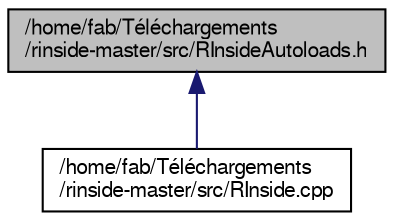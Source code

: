 digraph "/home/fab/Téléchargements/rinside-master/src/RInsideAutoloads.h"
{
 // LATEX_PDF_SIZE
  bgcolor="transparent";
  edge [fontname="FreeSans",fontsize="10",labelfontname="FreeSans",labelfontsize="10"];
  node [fontname="FreeSans",fontsize="10",shape=record];
  Node1 [label="/home/fab/Téléchargements\l/rinside-master/src/RInsideAutoloads.h",height=0.2,width=0.4,color="black", fillcolor="grey75", style="filled", fontcolor="black",tooltip=" "];
  Node1 -> Node2 [dir="back",color="midnightblue",fontsize="10",style="solid"];
  Node2 [label="/home/fab/Téléchargements\l/rinside-master/src/RInside.cpp",height=0.2,width=0.4,color="black",URL="$RInside_8cpp.html",tooltip=" "];
}
